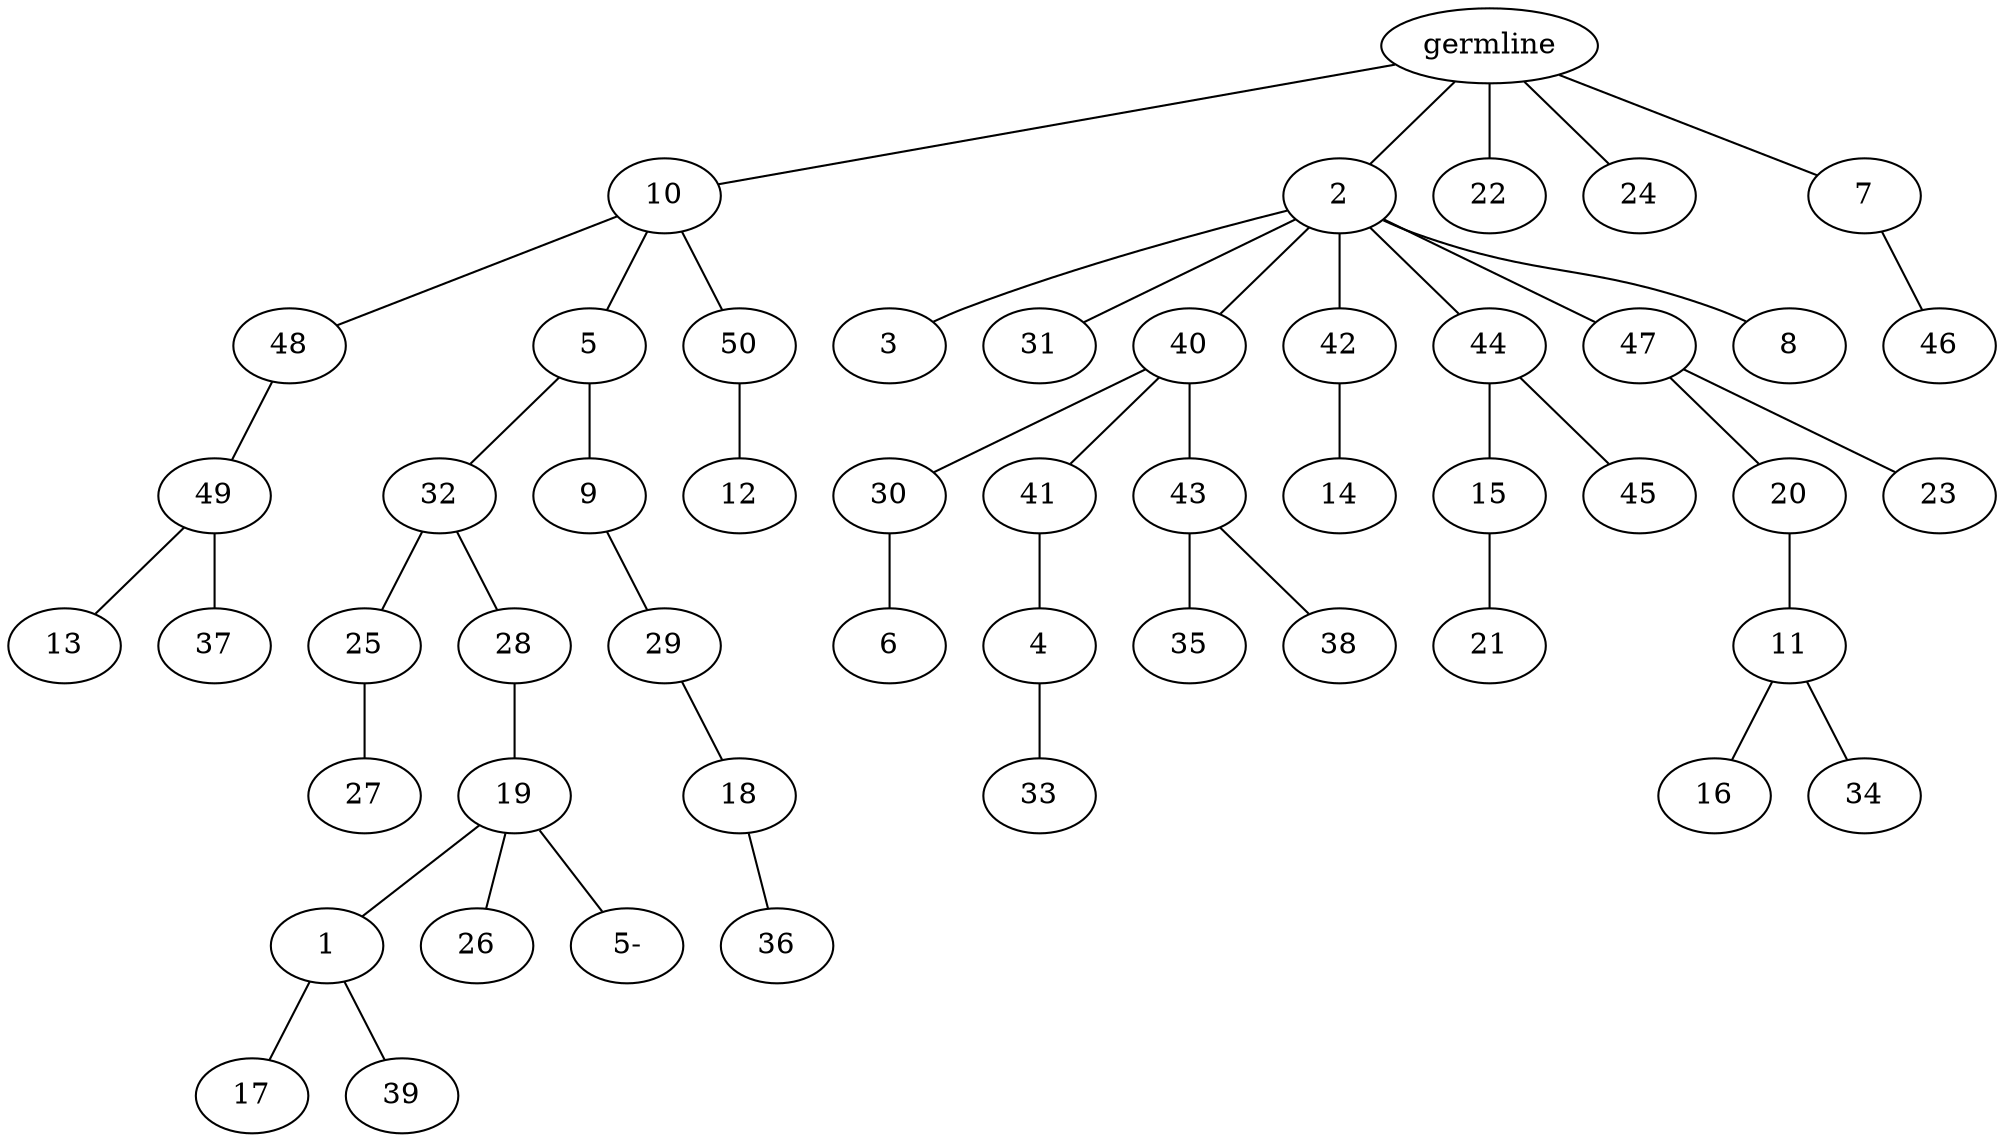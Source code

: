 graph tree {
    "139780821842000" [label="germline"];
    "139780822152432" [label="10"];
    "139780822153200" [label="48"];
    "139780822151808" [label="49"];
    "139780822152144" [label="13"];
    "139780822151952" [label="37"];
    "139780822155168" [label="5"];
    "139780822153152" [label="32"];
    "139780822072288" [label="25"];
    "139780822073008" [label="27"];
    "139780822071184" [label="28"];
    "139780822073200" [label="19"];
    "139780822073152" [label="1"];
    "139780822221824" [label="17"];
    "139780822223120" [label="39"];
    "139780822073248" [label="26"];
    "139780822314576" [label="5-"];
    "139780822152624" [label="9"];
    "139780822072912" [label="29"];
    "139780822223744" [label="18"];
    "139780822224464" [label="36"];
    "139780822152720" [label="50"];
    "139780822072432" [label="12"];
    "139780822151904" [label="2"];
    "139780822152768" [label="3"];
    "139780822151664" [label="31"];
    "139780822071280" [label="40"];
    "139780822224560" [label="30"];
    "139780822223456" [label="6"];
    "139780822221632" [label="41"];
    "139780822223648" [label="4"];
    "139780822222448" [label="33"];
    "139780822221008" [label="43"];
    "139780822221488" [label="35"];
    "139780822223696" [label="38"];
    "139780822069504" [label="42"];
    "139780822220960" [label="14"];
    "139780822223408" [label="44"];
    "139780822222832" [label="15"];
    "139780822220864" [label="21"];
    "139780822222640" [label="45"];
    "139780822222400" [label="47"];
    "139780822221920" [label="20"];
    "139780822223360" [label="11"];
    "139780822098560" [label="16"];
    "139780822098848" [label="34"];
    "139780822224656" [label="23"];
    "139780822098512" [label="8"];
    "139780822153248" [label="22"];
    "139780822152816" [label="24"];
    "139780822152672" [label="7"];
    "139780821594944" [label="46"];
    "139780821842000" -- "139780822152432";
    "139780821842000" -- "139780822151904";
    "139780821842000" -- "139780822153248";
    "139780821842000" -- "139780822152816";
    "139780821842000" -- "139780822152672";
    "139780822152432" -- "139780822153200";
    "139780822152432" -- "139780822155168";
    "139780822152432" -- "139780822152720";
    "139780822153200" -- "139780822151808";
    "139780822151808" -- "139780822152144";
    "139780822151808" -- "139780822151952";
    "139780822155168" -- "139780822153152";
    "139780822155168" -- "139780822152624";
    "139780822153152" -- "139780822072288";
    "139780822153152" -- "139780822071184";
    "139780822072288" -- "139780822073008";
    "139780822071184" -- "139780822073200";
    "139780822073200" -- "139780822073152";
    "139780822073200" -- "139780822073248";
    "139780822073200" -- "139780822314576";
    "139780822073152" -- "139780822221824";
    "139780822073152" -- "139780822223120";
    "139780822152624" -- "139780822072912";
    "139780822072912" -- "139780822223744";
    "139780822223744" -- "139780822224464";
    "139780822152720" -- "139780822072432";
    "139780822151904" -- "139780822152768";
    "139780822151904" -- "139780822151664";
    "139780822151904" -- "139780822071280";
    "139780822151904" -- "139780822069504";
    "139780822151904" -- "139780822223408";
    "139780822151904" -- "139780822222400";
    "139780822151904" -- "139780822098512";
    "139780822071280" -- "139780822224560";
    "139780822071280" -- "139780822221632";
    "139780822071280" -- "139780822221008";
    "139780822224560" -- "139780822223456";
    "139780822221632" -- "139780822223648";
    "139780822223648" -- "139780822222448";
    "139780822221008" -- "139780822221488";
    "139780822221008" -- "139780822223696";
    "139780822069504" -- "139780822220960";
    "139780822223408" -- "139780822222832";
    "139780822223408" -- "139780822222640";
    "139780822222832" -- "139780822220864";
    "139780822222400" -- "139780822221920";
    "139780822222400" -- "139780822224656";
    "139780822221920" -- "139780822223360";
    "139780822223360" -- "139780822098560";
    "139780822223360" -- "139780822098848";
    "139780822152672" -- "139780821594944";
}
